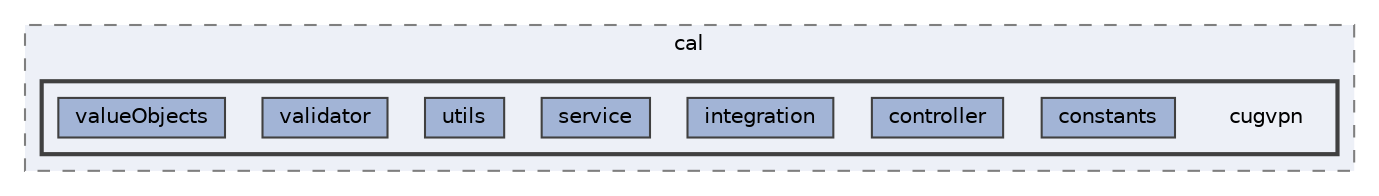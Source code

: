digraph "repository/cug-vpn-service/src/main/java/com/sterlite/cal/cugvpn"
{
 // LATEX_PDF_SIZE
  bgcolor="transparent";
  edge [fontname=Helvetica,fontsize=10,labelfontname=Helvetica,labelfontsize=10];
  node [fontname=Helvetica,fontsize=10,shape=box,height=0.2,width=0.4];
  compound=true
  subgraph clusterdir_2feaa73093b36656c859d3435086a602 {
    graph [ bgcolor="#edf0f7", pencolor="grey50", label="cal", fontname=Helvetica,fontsize=10 style="filled,dashed", URL="dir_2feaa73093b36656c859d3435086a602.html",tooltip=""]
  subgraph clusterdir_42d84b59bfe09b3619a49f1078ae5974 {
    graph [ bgcolor="#edf0f7", pencolor="grey25", label="", fontname=Helvetica,fontsize=10 style="filled,bold", URL="dir_42d84b59bfe09b3619a49f1078ae5974.html",tooltip=""]
    dir_42d84b59bfe09b3619a49f1078ae5974 [shape=plaintext, label="cugvpn"];
  dir_e4d8c32eae25edb7cd70111e24e453a2 [label="constants", fillcolor="#a2b4d6", color="grey25", style="filled", URL="dir_e4d8c32eae25edb7cd70111e24e453a2.html",tooltip=""];
  dir_50331fbac8a697e0070fdf5f022166d6 [label="controller", fillcolor="#a2b4d6", color="grey25", style="filled", URL="dir_50331fbac8a697e0070fdf5f022166d6.html",tooltip=""];
  dir_30903599187173d2b51ef5bc543898e5 [label="integration", fillcolor="#a2b4d6", color="grey25", style="filled", URL="dir_30903599187173d2b51ef5bc543898e5.html",tooltip=""];
  dir_5c49945359a7e20be0a5165e6dfdbcc6 [label="service", fillcolor="#a2b4d6", color="grey25", style="filled", URL="dir_5c49945359a7e20be0a5165e6dfdbcc6.html",tooltip=""];
  dir_f519a3aabfffacbde6179ddc43fe4384 [label="utils", fillcolor="#a2b4d6", color="grey25", style="filled", URL="dir_f519a3aabfffacbde6179ddc43fe4384.html",tooltip=""];
  dir_54f232388cc60f650bcaad91925dbb97 [label="validator", fillcolor="#a2b4d6", color="grey25", style="filled", URL="dir_54f232388cc60f650bcaad91925dbb97.html",tooltip=""];
  dir_dac08b9d34b270b2bae6c692176979d7 [label="valueObjects", fillcolor="#a2b4d6", color="grey25", style="filled", URL="dir_dac08b9d34b270b2bae6c692176979d7.html",tooltip=""];
  }
  }
}
